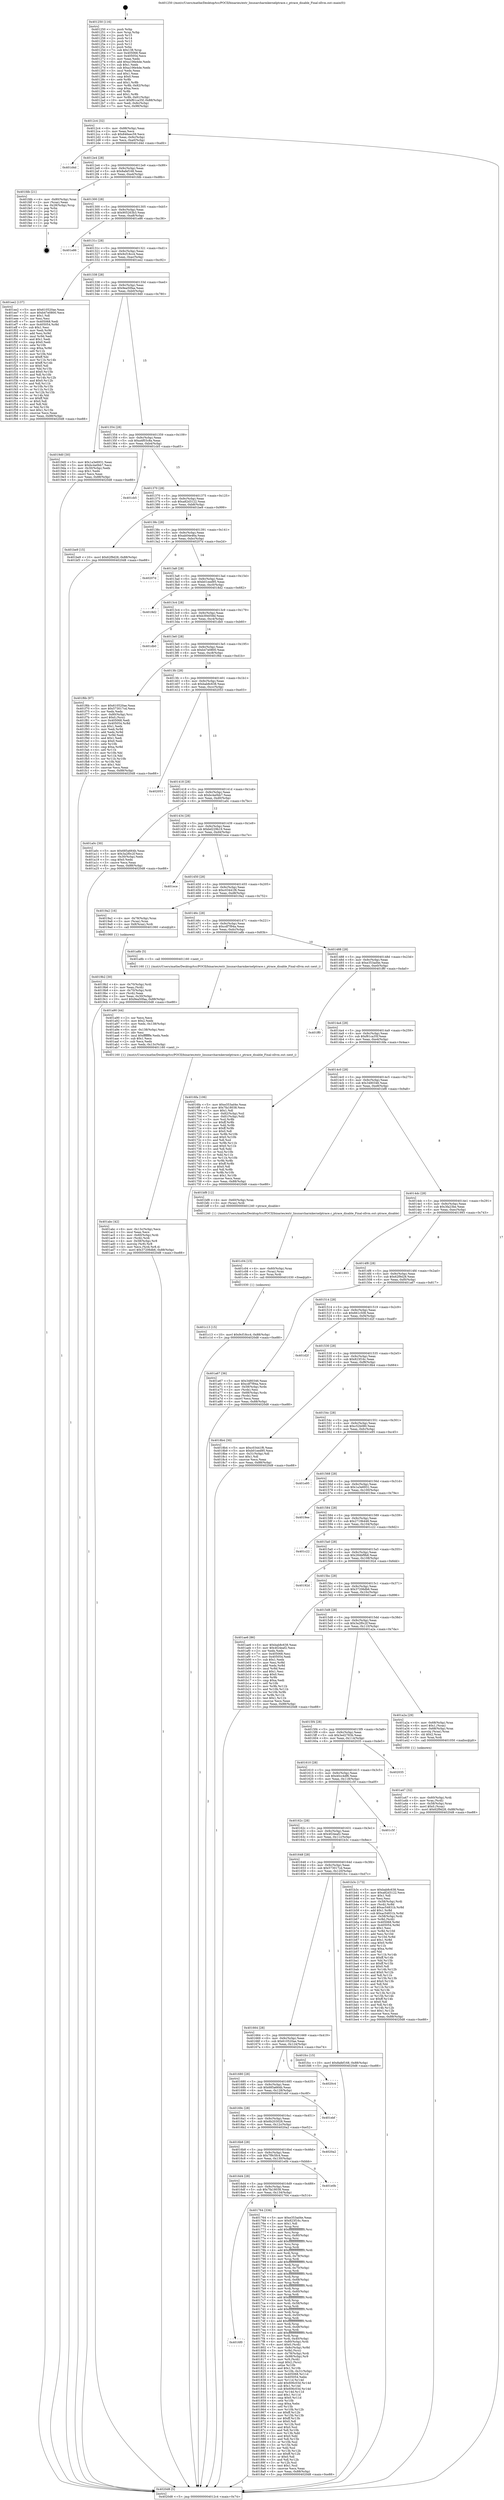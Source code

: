 digraph "0x401250" {
  label = "0x401250 (/mnt/c/Users/mathe/Desktop/tcc/POCII/binaries/extr_linuxarcharmkernelptrace.c_ptrace_disable_Final-ollvm.out::main(0))"
  labelloc = "t"
  node[shape=record]

  Entry [label="",width=0.3,height=0.3,shape=circle,fillcolor=black,style=filled]
  "0x4012c4" [label="{
     0x4012c4 [32]\l
     | [instrs]\l
     &nbsp;&nbsp;0x4012c4 \<+6\>: mov -0x88(%rbp),%eax\l
     &nbsp;&nbsp;0x4012ca \<+2\>: mov %eax,%ecx\l
     &nbsp;&nbsp;0x4012cc \<+6\>: sub $0x846eec59,%ecx\l
     &nbsp;&nbsp;0x4012d2 \<+6\>: mov %eax,-0x9c(%rbp)\l
     &nbsp;&nbsp;0x4012d8 \<+6\>: mov %ecx,-0xa0(%rbp)\l
     &nbsp;&nbsp;0x4012de \<+6\>: je 0000000000401d4d \<main+0xafd\>\l
  }"]
  "0x401d4d" [label="{
     0x401d4d\l
  }", style=dashed]
  "0x4012e4" [label="{
     0x4012e4 [28]\l
     | [instrs]\l
     &nbsp;&nbsp;0x4012e4 \<+5\>: jmp 00000000004012e9 \<main+0x99\>\l
     &nbsp;&nbsp;0x4012e9 \<+6\>: mov -0x9c(%rbp),%eax\l
     &nbsp;&nbsp;0x4012ef \<+5\>: sub $0x8afef168,%eax\l
     &nbsp;&nbsp;0x4012f4 \<+6\>: mov %eax,-0xa4(%rbp)\l
     &nbsp;&nbsp;0x4012fa \<+6\>: je 0000000000401fdb \<main+0xd8b\>\l
  }"]
  Exit [label="",width=0.3,height=0.3,shape=circle,fillcolor=black,style=filled,peripheries=2]
  "0x401fdb" [label="{
     0x401fdb [21]\l
     | [instrs]\l
     &nbsp;&nbsp;0x401fdb \<+4\>: mov -0x80(%rbp),%rax\l
     &nbsp;&nbsp;0x401fdf \<+2\>: mov (%rax),%eax\l
     &nbsp;&nbsp;0x401fe1 \<+4\>: lea -0x28(%rbp),%rsp\l
     &nbsp;&nbsp;0x401fe5 \<+1\>: pop %rbx\l
     &nbsp;&nbsp;0x401fe6 \<+2\>: pop %r12\l
     &nbsp;&nbsp;0x401fe8 \<+2\>: pop %r13\l
     &nbsp;&nbsp;0x401fea \<+2\>: pop %r14\l
     &nbsp;&nbsp;0x401fec \<+2\>: pop %r15\l
     &nbsp;&nbsp;0x401fee \<+1\>: pop %rbp\l
     &nbsp;&nbsp;0x401fef \<+1\>: ret\l
  }"]
  "0x401300" [label="{
     0x401300 [28]\l
     | [instrs]\l
     &nbsp;&nbsp;0x401300 \<+5\>: jmp 0000000000401305 \<main+0xb5\>\l
     &nbsp;&nbsp;0x401305 \<+6\>: mov -0x9c(%rbp),%eax\l
     &nbsp;&nbsp;0x40130b \<+5\>: sub $0x905263b3,%eax\l
     &nbsp;&nbsp;0x401310 \<+6\>: mov %eax,-0xa8(%rbp)\l
     &nbsp;&nbsp;0x401316 \<+6\>: je 0000000000401e86 \<main+0xc36\>\l
  }"]
  "0x401c13" [label="{
     0x401c13 [15]\l
     | [instrs]\l
     &nbsp;&nbsp;0x401c13 \<+10\>: movl $0x9cf18cc4,-0x88(%rbp)\l
     &nbsp;&nbsp;0x401c1d \<+5\>: jmp 00000000004020d8 \<main+0xe88\>\l
  }"]
  "0x401e86" [label="{
     0x401e86\l
  }", style=dashed]
  "0x40131c" [label="{
     0x40131c [28]\l
     | [instrs]\l
     &nbsp;&nbsp;0x40131c \<+5\>: jmp 0000000000401321 \<main+0xd1\>\l
     &nbsp;&nbsp;0x401321 \<+6\>: mov -0x9c(%rbp),%eax\l
     &nbsp;&nbsp;0x401327 \<+5\>: sub $0x9cf18cc4,%eax\l
     &nbsp;&nbsp;0x40132c \<+6\>: mov %eax,-0xac(%rbp)\l
     &nbsp;&nbsp;0x401332 \<+6\>: je 0000000000401ee2 \<main+0xc92\>\l
  }"]
  "0x401c04" [label="{
     0x401c04 [15]\l
     | [instrs]\l
     &nbsp;&nbsp;0x401c04 \<+4\>: mov -0x60(%rbp),%rax\l
     &nbsp;&nbsp;0x401c08 \<+3\>: mov (%rax),%rax\l
     &nbsp;&nbsp;0x401c0b \<+3\>: mov %rax,%rdi\l
     &nbsp;&nbsp;0x401c0e \<+5\>: call 0000000000401030 \<free@plt\>\l
     | [calls]\l
     &nbsp;&nbsp;0x401030 \{1\} (unknown)\l
  }"]
  "0x401ee2" [label="{
     0x401ee2 [137]\l
     | [instrs]\l
     &nbsp;&nbsp;0x401ee2 \<+5\>: mov $0x610520ae,%eax\l
     &nbsp;&nbsp;0x401ee7 \<+5\>: mov $0xb47e0800,%ecx\l
     &nbsp;&nbsp;0x401eec \<+2\>: mov $0x1,%dl\l
     &nbsp;&nbsp;0x401eee \<+2\>: xor %esi,%esi\l
     &nbsp;&nbsp;0x401ef0 \<+7\>: mov 0x405068,%edi\l
     &nbsp;&nbsp;0x401ef7 \<+8\>: mov 0x405054,%r8d\l
     &nbsp;&nbsp;0x401eff \<+3\>: sub $0x1,%esi\l
     &nbsp;&nbsp;0x401f02 \<+3\>: mov %edi,%r9d\l
     &nbsp;&nbsp;0x401f05 \<+3\>: add %esi,%r9d\l
     &nbsp;&nbsp;0x401f08 \<+4\>: imul %r9d,%edi\l
     &nbsp;&nbsp;0x401f0c \<+3\>: and $0x1,%edi\l
     &nbsp;&nbsp;0x401f0f \<+3\>: cmp $0x0,%edi\l
     &nbsp;&nbsp;0x401f12 \<+4\>: sete %r10b\l
     &nbsp;&nbsp;0x401f16 \<+4\>: cmp $0xa,%r8d\l
     &nbsp;&nbsp;0x401f1a \<+4\>: setl %r11b\l
     &nbsp;&nbsp;0x401f1e \<+3\>: mov %r10b,%bl\l
     &nbsp;&nbsp;0x401f21 \<+3\>: xor $0xff,%bl\l
     &nbsp;&nbsp;0x401f24 \<+3\>: mov %r11b,%r14b\l
     &nbsp;&nbsp;0x401f27 \<+4\>: xor $0xff,%r14b\l
     &nbsp;&nbsp;0x401f2b \<+3\>: xor $0x0,%dl\l
     &nbsp;&nbsp;0x401f2e \<+3\>: mov %bl,%r15b\l
     &nbsp;&nbsp;0x401f31 \<+4\>: and $0x0,%r15b\l
     &nbsp;&nbsp;0x401f35 \<+3\>: and %dl,%r10b\l
     &nbsp;&nbsp;0x401f38 \<+3\>: mov %r14b,%r12b\l
     &nbsp;&nbsp;0x401f3b \<+4\>: and $0x0,%r12b\l
     &nbsp;&nbsp;0x401f3f \<+3\>: and %dl,%r11b\l
     &nbsp;&nbsp;0x401f42 \<+3\>: or %r10b,%r15b\l
     &nbsp;&nbsp;0x401f45 \<+3\>: or %r11b,%r12b\l
     &nbsp;&nbsp;0x401f48 \<+3\>: xor %r12b,%r15b\l
     &nbsp;&nbsp;0x401f4b \<+3\>: or %r14b,%bl\l
     &nbsp;&nbsp;0x401f4e \<+3\>: xor $0xff,%bl\l
     &nbsp;&nbsp;0x401f51 \<+3\>: or $0x0,%dl\l
     &nbsp;&nbsp;0x401f54 \<+2\>: and %dl,%bl\l
     &nbsp;&nbsp;0x401f56 \<+3\>: or %bl,%r15b\l
     &nbsp;&nbsp;0x401f59 \<+4\>: test $0x1,%r15b\l
     &nbsp;&nbsp;0x401f5d \<+3\>: cmovne %ecx,%eax\l
     &nbsp;&nbsp;0x401f60 \<+6\>: mov %eax,-0x88(%rbp)\l
     &nbsp;&nbsp;0x401f66 \<+5\>: jmp 00000000004020d8 \<main+0xe88\>\l
  }"]
  "0x401338" [label="{
     0x401338 [28]\l
     | [instrs]\l
     &nbsp;&nbsp;0x401338 \<+5\>: jmp 000000000040133d \<main+0xed\>\l
     &nbsp;&nbsp;0x40133d \<+6\>: mov -0x9c(%rbp),%eax\l
     &nbsp;&nbsp;0x401343 \<+5\>: sub $0x9ea50faa,%eax\l
     &nbsp;&nbsp;0x401348 \<+6\>: mov %eax,-0xb0(%rbp)\l
     &nbsp;&nbsp;0x40134e \<+6\>: je 00000000004019d0 \<main+0x780\>\l
  }"]
  "0x401abc" [label="{
     0x401abc [42]\l
     | [instrs]\l
     &nbsp;&nbsp;0x401abc \<+6\>: mov -0x13c(%rbp),%ecx\l
     &nbsp;&nbsp;0x401ac2 \<+3\>: imul %eax,%ecx\l
     &nbsp;&nbsp;0x401ac5 \<+4\>: mov -0x60(%rbp),%rdi\l
     &nbsp;&nbsp;0x401ac9 \<+3\>: mov (%rdi),%rdi\l
     &nbsp;&nbsp;0x401acc \<+4\>: mov -0x58(%rbp),%r8\l
     &nbsp;&nbsp;0x401ad0 \<+3\>: movslq (%r8),%r8\l
     &nbsp;&nbsp;0x401ad3 \<+4\>: mov %ecx,(%rdi,%r8,4)\l
     &nbsp;&nbsp;0x401ad7 \<+10\>: movl $0x37206db6,-0x88(%rbp)\l
     &nbsp;&nbsp;0x401ae1 \<+5\>: jmp 00000000004020d8 \<main+0xe88\>\l
  }"]
  "0x4019d0" [label="{
     0x4019d0 [30]\l
     | [instrs]\l
     &nbsp;&nbsp;0x4019d0 \<+5\>: mov $0x1a3e6931,%eax\l
     &nbsp;&nbsp;0x4019d5 \<+5\>: mov $0xbc4a0bb7,%ecx\l
     &nbsp;&nbsp;0x4019da \<+3\>: mov -0x30(%rbp),%edx\l
     &nbsp;&nbsp;0x4019dd \<+3\>: cmp $0x1,%edx\l
     &nbsp;&nbsp;0x4019e0 \<+3\>: cmovl %ecx,%eax\l
     &nbsp;&nbsp;0x4019e3 \<+6\>: mov %eax,-0x88(%rbp)\l
     &nbsp;&nbsp;0x4019e9 \<+5\>: jmp 00000000004020d8 \<main+0xe88\>\l
  }"]
  "0x401354" [label="{
     0x401354 [28]\l
     | [instrs]\l
     &nbsp;&nbsp;0x401354 \<+5\>: jmp 0000000000401359 \<main+0x109\>\l
     &nbsp;&nbsp;0x401359 \<+6\>: mov -0x9c(%rbp),%eax\l
     &nbsp;&nbsp;0x40135f \<+5\>: sub $0xa4f03c8a,%eax\l
     &nbsp;&nbsp;0x401364 \<+6\>: mov %eax,-0xb4(%rbp)\l
     &nbsp;&nbsp;0x40136a \<+6\>: je 0000000000401cb5 \<main+0xa65\>\l
  }"]
  "0x401a90" [label="{
     0x401a90 [44]\l
     | [instrs]\l
     &nbsp;&nbsp;0x401a90 \<+2\>: xor %ecx,%ecx\l
     &nbsp;&nbsp;0x401a92 \<+5\>: mov $0x2,%edx\l
     &nbsp;&nbsp;0x401a97 \<+6\>: mov %edx,-0x138(%rbp)\l
     &nbsp;&nbsp;0x401a9d \<+1\>: cltd\l
     &nbsp;&nbsp;0x401a9e \<+6\>: mov -0x138(%rbp),%esi\l
     &nbsp;&nbsp;0x401aa4 \<+2\>: idiv %esi\l
     &nbsp;&nbsp;0x401aa6 \<+6\>: imul $0xfffffffe,%edx,%edx\l
     &nbsp;&nbsp;0x401aac \<+3\>: sub $0x1,%ecx\l
     &nbsp;&nbsp;0x401aaf \<+2\>: sub %ecx,%edx\l
     &nbsp;&nbsp;0x401ab1 \<+6\>: mov %edx,-0x13c(%rbp)\l
     &nbsp;&nbsp;0x401ab7 \<+5\>: call 0000000000401160 \<next_i\>\l
     | [calls]\l
     &nbsp;&nbsp;0x401160 \{1\} (/mnt/c/Users/mathe/Desktop/tcc/POCII/binaries/extr_linuxarcharmkernelptrace.c_ptrace_disable_Final-ollvm.out::next_i)\l
  }"]
  "0x401cb5" [label="{
     0x401cb5\l
  }", style=dashed]
  "0x401370" [label="{
     0x401370 [28]\l
     | [instrs]\l
     &nbsp;&nbsp;0x401370 \<+5\>: jmp 0000000000401375 \<main+0x125\>\l
     &nbsp;&nbsp;0x401375 \<+6\>: mov -0x9c(%rbp),%eax\l
     &nbsp;&nbsp;0x40137b \<+5\>: sub $0xa82d3122,%eax\l
     &nbsp;&nbsp;0x401380 \<+6\>: mov %eax,-0xb8(%rbp)\l
     &nbsp;&nbsp;0x401386 \<+6\>: je 0000000000401be9 \<main+0x999\>\l
  }"]
  "0x401a47" [label="{
     0x401a47 [32]\l
     | [instrs]\l
     &nbsp;&nbsp;0x401a47 \<+4\>: mov -0x60(%rbp),%rdi\l
     &nbsp;&nbsp;0x401a4b \<+3\>: mov %rax,(%rdi)\l
     &nbsp;&nbsp;0x401a4e \<+4\>: mov -0x58(%rbp),%rax\l
     &nbsp;&nbsp;0x401a52 \<+6\>: movl $0x0,(%rax)\l
     &nbsp;&nbsp;0x401a58 \<+10\>: movl $0x62f9d28,-0x88(%rbp)\l
     &nbsp;&nbsp;0x401a62 \<+5\>: jmp 00000000004020d8 \<main+0xe88\>\l
  }"]
  "0x401be9" [label="{
     0x401be9 [15]\l
     | [instrs]\l
     &nbsp;&nbsp;0x401be9 \<+10\>: movl $0x62f9d28,-0x88(%rbp)\l
     &nbsp;&nbsp;0x401bf3 \<+5\>: jmp 00000000004020d8 \<main+0xe88\>\l
  }"]
  "0x40138c" [label="{
     0x40138c [28]\l
     | [instrs]\l
     &nbsp;&nbsp;0x40138c \<+5\>: jmp 0000000000401391 \<main+0x141\>\l
     &nbsp;&nbsp;0x401391 \<+6\>: mov -0x9c(%rbp),%eax\l
     &nbsp;&nbsp;0x401397 \<+5\>: sub $0xab04e46a,%eax\l
     &nbsp;&nbsp;0x40139c \<+6\>: mov %eax,-0xbc(%rbp)\l
     &nbsp;&nbsp;0x4013a2 \<+6\>: je 000000000040207d \<main+0xe2d\>\l
  }"]
  "0x4019b2" [label="{
     0x4019b2 [30]\l
     | [instrs]\l
     &nbsp;&nbsp;0x4019b2 \<+4\>: mov -0x70(%rbp),%rdi\l
     &nbsp;&nbsp;0x4019b6 \<+2\>: mov %eax,(%rdi)\l
     &nbsp;&nbsp;0x4019b8 \<+4\>: mov -0x70(%rbp),%rdi\l
     &nbsp;&nbsp;0x4019bc \<+2\>: mov (%rdi),%eax\l
     &nbsp;&nbsp;0x4019be \<+3\>: mov %eax,-0x30(%rbp)\l
     &nbsp;&nbsp;0x4019c1 \<+10\>: movl $0x9ea50faa,-0x88(%rbp)\l
     &nbsp;&nbsp;0x4019cb \<+5\>: jmp 00000000004020d8 \<main+0xe88\>\l
  }"]
  "0x40207d" [label="{
     0x40207d\l
  }", style=dashed]
  "0x4013a8" [label="{
     0x4013a8 [28]\l
     | [instrs]\l
     &nbsp;&nbsp;0x4013a8 \<+5\>: jmp 00000000004013ad \<main+0x15d\>\l
     &nbsp;&nbsp;0x4013ad \<+6\>: mov -0x9c(%rbp),%eax\l
     &nbsp;&nbsp;0x4013b3 \<+5\>: sub $0xb01eed95,%eax\l
     &nbsp;&nbsp;0x4013b8 \<+6\>: mov %eax,-0xc0(%rbp)\l
     &nbsp;&nbsp;0x4013be \<+6\>: je 00000000004018d2 \<main+0x682\>\l
  }"]
  "0x4016f0" [label="{
     0x4016f0\l
  }", style=dashed]
  "0x4018d2" [label="{
     0x4018d2\l
  }", style=dashed]
  "0x4013c4" [label="{
     0x4013c4 [28]\l
     | [instrs]\l
     &nbsp;&nbsp;0x4013c4 \<+5\>: jmp 00000000004013c9 \<main+0x179\>\l
     &nbsp;&nbsp;0x4013c9 \<+6\>: mov -0x9c(%rbp),%eax\l
     &nbsp;&nbsp;0x4013cf \<+5\>: sub $0xb394058d,%eax\l
     &nbsp;&nbsp;0x4013d4 \<+6\>: mov %eax,-0xc4(%rbp)\l
     &nbsp;&nbsp;0x4013da \<+6\>: je 0000000000401db0 \<main+0xb60\>\l
  }"]
  "0x401764" [label="{
     0x401764 [336]\l
     | [instrs]\l
     &nbsp;&nbsp;0x401764 \<+5\>: mov $0xe353ad4e,%eax\l
     &nbsp;&nbsp;0x401769 \<+5\>: mov $0x823f16c,%ecx\l
     &nbsp;&nbsp;0x40176e \<+2\>: mov $0x1,%dl\l
     &nbsp;&nbsp;0x401770 \<+3\>: mov %rsp,%rsi\l
     &nbsp;&nbsp;0x401773 \<+4\>: add $0xfffffffffffffff0,%rsi\l
     &nbsp;&nbsp;0x401777 \<+3\>: mov %rsi,%rsp\l
     &nbsp;&nbsp;0x40177a \<+4\>: mov %rsi,-0x80(%rbp)\l
     &nbsp;&nbsp;0x40177e \<+3\>: mov %rsp,%rsi\l
     &nbsp;&nbsp;0x401781 \<+4\>: add $0xfffffffffffffff0,%rsi\l
     &nbsp;&nbsp;0x401785 \<+3\>: mov %rsi,%rsp\l
     &nbsp;&nbsp;0x401788 \<+3\>: mov %rsp,%rdi\l
     &nbsp;&nbsp;0x40178b \<+4\>: add $0xfffffffffffffff0,%rdi\l
     &nbsp;&nbsp;0x40178f \<+3\>: mov %rdi,%rsp\l
     &nbsp;&nbsp;0x401792 \<+4\>: mov %rdi,-0x78(%rbp)\l
     &nbsp;&nbsp;0x401796 \<+3\>: mov %rsp,%rdi\l
     &nbsp;&nbsp;0x401799 \<+4\>: add $0xfffffffffffffff0,%rdi\l
     &nbsp;&nbsp;0x40179d \<+3\>: mov %rdi,%rsp\l
     &nbsp;&nbsp;0x4017a0 \<+4\>: mov %rdi,-0x70(%rbp)\l
     &nbsp;&nbsp;0x4017a4 \<+3\>: mov %rsp,%rdi\l
     &nbsp;&nbsp;0x4017a7 \<+4\>: add $0xfffffffffffffff0,%rdi\l
     &nbsp;&nbsp;0x4017ab \<+3\>: mov %rdi,%rsp\l
     &nbsp;&nbsp;0x4017ae \<+4\>: mov %rdi,-0x68(%rbp)\l
     &nbsp;&nbsp;0x4017b2 \<+3\>: mov %rsp,%rdi\l
     &nbsp;&nbsp;0x4017b5 \<+4\>: add $0xfffffffffffffff0,%rdi\l
     &nbsp;&nbsp;0x4017b9 \<+3\>: mov %rdi,%rsp\l
     &nbsp;&nbsp;0x4017bc \<+4\>: mov %rdi,-0x60(%rbp)\l
     &nbsp;&nbsp;0x4017c0 \<+3\>: mov %rsp,%rdi\l
     &nbsp;&nbsp;0x4017c3 \<+4\>: add $0xfffffffffffffff0,%rdi\l
     &nbsp;&nbsp;0x4017c7 \<+3\>: mov %rdi,%rsp\l
     &nbsp;&nbsp;0x4017ca \<+4\>: mov %rdi,-0x58(%rbp)\l
     &nbsp;&nbsp;0x4017ce \<+3\>: mov %rsp,%rdi\l
     &nbsp;&nbsp;0x4017d1 \<+4\>: add $0xfffffffffffffff0,%rdi\l
     &nbsp;&nbsp;0x4017d5 \<+3\>: mov %rdi,%rsp\l
     &nbsp;&nbsp;0x4017d8 \<+4\>: mov %rdi,-0x50(%rbp)\l
     &nbsp;&nbsp;0x4017dc \<+3\>: mov %rsp,%rdi\l
     &nbsp;&nbsp;0x4017df \<+4\>: add $0xfffffffffffffff0,%rdi\l
     &nbsp;&nbsp;0x4017e3 \<+3\>: mov %rdi,%rsp\l
     &nbsp;&nbsp;0x4017e6 \<+4\>: mov %rdi,-0x48(%rbp)\l
     &nbsp;&nbsp;0x4017ea \<+3\>: mov %rsp,%rdi\l
     &nbsp;&nbsp;0x4017ed \<+4\>: add $0xfffffffffffffff0,%rdi\l
     &nbsp;&nbsp;0x4017f1 \<+3\>: mov %rdi,%rsp\l
     &nbsp;&nbsp;0x4017f4 \<+4\>: mov %rdi,-0x40(%rbp)\l
     &nbsp;&nbsp;0x4017f8 \<+4\>: mov -0x80(%rbp),%rdi\l
     &nbsp;&nbsp;0x4017fc \<+6\>: movl $0x0,(%rdi)\l
     &nbsp;&nbsp;0x401802 \<+7\>: mov -0x8c(%rbp),%r8d\l
     &nbsp;&nbsp;0x401809 \<+3\>: mov %r8d,(%rsi)\l
     &nbsp;&nbsp;0x40180c \<+4\>: mov -0x78(%rbp),%rdi\l
     &nbsp;&nbsp;0x401810 \<+7\>: mov -0x98(%rbp),%r9\l
     &nbsp;&nbsp;0x401817 \<+3\>: mov %r9,(%rdi)\l
     &nbsp;&nbsp;0x40181a \<+3\>: cmpl $0x2,(%rsi)\l
     &nbsp;&nbsp;0x40181d \<+4\>: setne %r10b\l
     &nbsp;&nbsp;0x401821 \<+4\>: and $0x1,%r10b\l
     &nbsp;&nbsp;0x401825 \<+4\>: mov %r10b,-0x31(%rbp)\l
     &nbsp;&nbsp;0x401829 \<+8\>: mov 0x405068,%r11d\l
     &nbsp;&nbsp;0x401831 \<+7\>: mov 0x405054,%ebx\l
     &nbsp;&nbsp;0x401838 \<+3\>: mov %r11d,%r14d\l
     &nbsp;&nbsp;0x40183b \<+7\>: add $0x606c03d,%r14d\l
     &nbsp;&nbsp;0x401842 \<+4\>: sub $0x1,%r14d\l
     &nbsp;&nbsp;0x401846 \<+7\>: sub $0x606c03d,%r14d\l
     &nbsp;&nbsp;0x40184d \<+4\>: imul %r14d,%r11d\l
     &nbsp;&nbsp;0x401851 \<+4\>: and $0x1,%r11d\l
     &nbsp;&nbsp;0x401855 \<+4\>: cmp $0x0,%r11d\l
     &nbsp;&nbsp;0x401859 \<+4\>: sete %r10b\l
     &nbsp;&nbsp;0x40185d \<+3\>: cmp $0xa,%ebx\l
     &nbsp;&nbsp;0x401860 \<+4\>: setl %r15b\l
     &nbsp;&nbsp;0x401864 \<+3\>: mov %r10b,%r12b\l
     &nbsp;&nbsp;0x401867 \<+4\>: xor $0xff,%r12b\l
     &nbsp;&nbsp;0x40186b \<+3\>: mov %r15b,%r13b\l
     &nbsp;&nbsp;0x40186e \<+4\>: xor $0xff,%r13b\l
     &nbsp;&nbsp;0x401872 \<+3\>: xor $0x0,%dl\l
     &nbsp;&nbsp;0x401875 \<+3\>: mov %r12b,%sil\l
     &nbsp;&nbsp;0x401878 \<+4\>: and $0x0,%sil\l
     &nbsp;&nbsp;0x40187c \<+3\>: and %dl,%r10b\l
     &nbsp;&nbsp;0x40187f \<+3\>: mov %r13b,%dil\l
     &nbsp;&nbsp;0x401882 \<+4\>: and $0x0,%dil\l
     &nbsp;&nbsp;0x401886 \<+3\>: and %dl,%r15b\l
     &nbsp;&nbsp;0x401889 \<+3\>: or %r10b,%sil\l
     &nbsp;&nbsp;0x40188c \<+3\>: or %r15b,%dil\l
     &nbsp;&nbsp;0x40188f \<+3\>: xor %dil,%sil\l
     &nbsp;&nbsp;0x401892 \<+3\>: or %r13b,%r12b\l
     &nbsp;&nbsp;0x401895 \<+4\>: xor $0xff,%r12b\l
     &nbsp;&nbsp;0x401899 \<+3\>: or $0x0,%dl\l
     &nbsp;&nbsp;0x40189c \<+3\>: and %dl,%r12b\l
     &nbsp;&nbsp;0x40189f \<+3\>: or %r12b,%sil\l
     &nbsp;&nbsp;0x4018a2 \<+4\>: test $0x1,%sil\l
     &nbsp;&nbsp;0x4018a6 \<+3\>: cmovne %ecx,%eax\l
     &nbsp;&nbsp;0x4018a9 \<+6\>: mov %eax,-0x88(%rbp)\l
     &nbsp;&nbsp;0x4018af \<+5\>: jmp 00000000004020d8 \<main+0xe88\>\l
  }"]
  "0x401db0" [label="{
     0x401db0\l
  }", style=dashed]
  "0x4013e0" [label="{
     0x4013e0 [28]\l
     | [instrs]\l
     &nbsp;&nbsp;0x4013e0 \<+5\>: jmp 00000000004013e5 \<main+0x195\>\l
     &nbsp;&nbsp;0x4013e5 \<+6\>: mov -0x9c(%rbp),%eax\l
     &nbsp;&nbsp;0x4013eb \<+5\>: sub $0xb47e0800,%eax\l
     &nbsp;&nbsp;0x4013f0 \<+6\>: mov %eax,-0xc8(%rbp)\l
     &nbsp;&nbsp;0x4013f6 \<+6\>: je 0000000000401f6b \<main+0xd1b\>\l
  }"]
  "0x4016d4" [label="{
     0x4016d4 [28]\l
     | [instrs]\l
     &nbsp;&nbsp;0x4016d4 \<+5\>: jmp 00000000004016d9 \<main+0x489\>\l
     &nbsp;&nbsp;0x4016d9 \<+6\>: mov -0x9c(%rbp),%eax\l
     &nbsp;&nbsp;0x4016df \<+5\>: sub $0x7fa18038,%eax\l
     &nbsp;&nbsp;0x4016e4 \<+6\>: mov %eax,-0x134(%rbp)\l
     &nbsp;&nbsp;0x4016ea \<+6\>: je 0000000000401764 \<main+0x514\>\l
  }"]
  "0x401f6b" [label="{
     0x401f6b [97]\l
     | [instrs]\l
     &nbsp;&nbsp;0x401f6b \<+5\>: mov $0x610520ae,%eax\l
     &nbsp;&nbsp;0x401f70 \<+5\>: mov $0x573017cd,%ecx\l
     &nbsp;&nbsp;0x401f75 \<+2\>: xor %edx,%edx\l
     &nbsp;&nbsp;0x401f77 \<+4\>: mov -0x80(%rbp),%rsi\l
     &nbsp;&nbsp;0x401f7b \<+6\>: movl $0x0,(%rsi)\l
     &nbsp;&nbsp;0x401f81 \<+7\>: mov 0x405068,%edi\l
     &nbsp;&nbsp;0x401f88 \<+8\>: mov 0x405054,%r8d\l
     &nbsp;&nbsp;0x401f90 \<+3\>: sub $0x1,%edx\l
     &nbsp;&nbsp;0x401f93 \<+3\>: mov %edi,%r9d\l
     &nbsp;&nbsp;0x401f96 \<+3\>: add %edx,%r9d\l
     &nbsp;&nbsp;0x401f99 \<+4\>: imul %r9d,%edi\l
     &nbsp;&nbsp;0x401f9d \<+3\>: and $0x1,%edi\l
     &nbsp;&nbsp;0x401fa0 \<+3\>: cmp $0x0,%edi\l
     &nbsp;&nbsp;0x401fa3 \<+4\>: sete %r10b\l
     &nbsp;&nbsp;0x401fa7 \<+4\>: cmp $0xa,%r8d\l
     &nbsp;&nbsp;0x401fab \<+4\>: setl %r11b\l
     &nbsp;&nbsp;0x401faf \<+3\>: mov %r10b,%bl\l
     &nbsp;&nbsp;0x401fb2 \<+3\>: and %r11b,%bl\l
     &nbsp;&nbsp;0x401fb5 \<+3\>: xor %r11b,%r10b\l
     &nbsp;&nbsp;0x401fb8 \<+3\>: or %r10b,%bl\l
     &nbsp;&nbsp;0x401fbb \<+3\>: test $0x1,%bl\l
     &nbsp;&nbsp;0x401fbe \<+3\>: cmovne %ecx,%eax\l
     &nbsp;&nbsp;0x401fc1 \<+6\>: mov %eax,-0x88(%rbp)\l
     &nbsp;&nbsp;0x401fc7 \<+5\>: jmp 00000000004020d8 \<main+0xe88\>\l
  }"]
  "0x4013fc" [label="{
     0x4013fc [28]\l
     | [instrs]\l
     &nbsp;&nbsp;0x4013fc \<+5\>: jmp 0000000000401401 \<main+0x1b1\>\l
     &nbsp;&nbsp;0x401401 \<+6\>: mov -0x9c(%rbp),%eax\l
     &nbsp;&nbsp;0x401407 \<+5\>: sub $0xbab8c638,%eax\l
     &nbsp;&nbsp;0x40140c \<+6\>: mov %eax,-0xcc(%rbp)\l
     &nbsp;&nbsp;0x401412 \<+6\>: je 0000000000402053 \<main+0xe03\>\l
  }"]
  "0x401e0b" [label="{
     0x401e0b\l
  }", style=dashed]
  "0x402053" [label="{
     0x402053\l
  }", style=dashed]
  "0x401418" [label="{
     0x401418 [28]\l
     | [instrs]\l
     &nbsp;&nbsp;0x401418 \<+5\>: jmp 000000000040141d \<main+0x1cd\>\l
     &nbsp;&nbsp;0x40141d \<+6\>: mov -0x9c(%rbp),%eax\l
     &nbsp;&nbsp;0x401423 \<+5\>: sub $0xbc4a0bb7,%eax\l
     &nbsp;&nbsp;0x401428 \<+6\>: mov %eax,-0xd0(%rbp)\l
     &nbsp;&nbsp;0x40142e \<+6\>: je 0000000000401a0c \<main+0x7bc\>\l
  }"]
  "0x4016b8" [label="{
     0x4016b8 [28]\l
     | [instrs]\l
     &nbsp;&nbsp;0x4016b8 \<+5\>: jmp 00000000004016bd \<main+0x46d\>\l
     &nbsp;&nbsp;0x4016bd \<+6\>: mov -0x9c(%rbp),%eax\l
     &nbsp;&nbsp;0x4016c3 \<+5\>: sub $0x7f9c5fc4,%eax\l
     &nbsp;&nbsp;0x4016c8 \<+6\>: mov %eax,-0x130(%rbp)\l
     &nbsp;&nbsp;0x4016ce \<+6\>: je 0000000000401e0b \<main+0xbbb\>\l
  }"]
  "0x401a0c" [label="{
     0x401a0c [30]\l
     | [instrs]\l
     &nbsp;&nbsp;0x401a0c \<+5\>: mov $0x685a664b,%eax\l
     &nbsp;&nbsp;0x401a11 \<+5\>: mov $0x3a2f0c2f,%ecx\l
     &nbsp;&nbsp;0x401a16 \<+3\>: mov -0x30(%rbp),%edx\l
     &nbsp;&nbsp;0x401a19 \<+3\>: cmp $0x0,%edx\l
     &nbsp;&nbsp;0x401a1c \<+3\>: cmove %ecx,%eax\l
     &nbsp;&nbsp;0x401a1f \<+6\>: mov %eax,-0x88(%rbp)\l
     &nbsp;&nbsp;0x401a25 \<+5\>: jmp 00000000004020d8 \<main+0xe88\>\l
  }"]
  "0x401434" [label="{
     0x401434 [28]\l
     | [instrs]\l
     &nbsp;&nbsp;0x401434 \<+5\>: jmp 0000000000401439 \<main+0x1e9\>\l
     &nbsp;&nbsp;0x401439 \<+6\>: mov -0x9c(%rbp),%eax\l
     &nbsp;&nbsp;0x40143f \<+5\>: sub $0xbd229b19,%eax\l
     &nbsp;&nbsp;0x401444 \<+6\>: mov %eax,-0xd4(%rbp)\l
     &nbsp;&nbsp;0x40144a \<+6\>: je 0000000000401ece \<main+0xc7e\>\l
  }"]
  "0x4020a2" [label="{
     0x4020a2\l
  }", style=dashed]
  "0x401ece" [label="{
     0x401ece\l
  }", style=dashed]
  "0x401450" [label="{
     0x401450 [28]\l
     | [instrs]\l
     &nbsp;&nbsp;0x401450 \<+5\>: jmp 0000000000401455 \<main+0x205\>\l
     &nbsp;&nbsp;0x401455 \<+6\>: mov -0x9c(%rbp),%eax\l
     &nbsp;&nbsp;0x40145b \<+5\>: sub $0xc03441f6,%eax\l
     &nbsp;&nbsp;0x401460 \<+6\>: mov %eax,-0xd8(%rbp)\l
     &nbsp;&nbsp;0x401466 \<+6\>: je 00000000004019a2 \<main+0x752\>\l
  }"]
  "0x40169c" [label="{
     0x40169c [28]\l
     | [instrs]\l
     &nbsp;&nbsp;0x40169c \<+5\>: jmp 00000000004016a1 \<main+0x451\>\l
     &nbsp;&nbsp;0x4016a1 \<+6\>: mov -0x9c(%rbp),%eax\l
     &nbsp;&nbsp;0x4016a7 \<+5\>: sub $0x6b203028,%eax\l
     &nbsp;&nbsp;0x4016ac \<+6\>: mov %eax,-0x12c(%rbp)\l
     &nbsp;&nbsp;0x4016b2 \<+6\>: je 00000000004020a2 \<main+0xe52\>\l
  }"]
  "0x4019a2" [label="{
     0x4019a2 [16]\l
     | [instrs]\l
     &nbsp;&nbsp;0x4019a2 \<+4\>: mov -0x78(%rbp),%rax\l
     &nbsp;&nbsp;0x4019a6 \<+3\>: mov (%rax),%rax\l
     &nbsp;&nbsp;0x4019a9 \<+4\>: mov 0x8(%rax),%rdi\l
     &nbsp;&nbsp;0x4019ad \<+5\>: call 0000000000401060 \<atoi@plt\>\l
     | [calls]\l
     &nbsp;&nbsp;0x401060 \{1\} (unknown)\l
  }"]
  "0x40146c" [label="{
     0x40146c [28]\l
     | [instrs]\l
     &nbsp;&nbsp;0x40146c \<+5\>: jmp 0000000000401471 \<main+0x221\>\l
     &nbsp;&nbsp;0x401471 \<+6\>: mov -0x9c(%rbp),%eax\l
     &nbsp;&nbsp;0x401477 \<+5\>: sub $0xcdf7f94a,%eax\l
     &nbsp;&nbsp;0x40147c \<+6\>: mov %eax,-0xdc(%rbp)\l
     &nbsp;&nbsp;0x401482 \<+6\>: je 0000000000401a8b \<main+0x83b\>\l
  }"]
  "0x401ebf" [label="{
     0x401ebf\l
  }", style=dashed]
  "0x401a8b" [label="{
     0x401a8b [5]\l
     | [instrs]\l
     &nbsp;&nbsp;0x401a8b \<+5\>: call 0000000000401160 \<next_i\>\l
     | [calls]\l
     &nbsp;&nbsp;0x401160 \{1\} (/mnt/c/Users/mathe/Desktop/tcc/POCII/binaries/extr_linuxarcharmkernelptrace.c_ptrace_disable_Final-ollvm.out::next_i)\l
  }"]
  "0x401488" [label="{
     0x401488 [28]\l
     | [instrs]\l
     &nbsp;&nbsp;0x401488 \<+5\>: jmp 000000000040148d \<main+0x23d\>\l
     &nbsp;&nbsp;0x40148d \<+6\>: mov -0x9c(%rbp),%eax\l
     &nbsp;&nbsp;0x401493 \<+5\>: sub $0xe353ad4e,%eax\l
     &nbsp;&nbsp;0x401498 \<+6\>: mov %eax,-0xe0(%rbp)\l
     &nbsp;&nbsp;0x40149e \<+6\>: je 0000000000401ff0 \<main+0xda0\>\l
  }"]
  "0x401680" [label="{
     0x401680 [28]\l
     | [instrs]\l
     &nbsp;&nbsp;0x401680 \<+5\>: jmp 0000000000401685 \<main+0x435\>\l
     &nbsp;&nbsp;0x401685 \<+6\>: mov -0x9c(%rbp),%eax\l
     &nbsp;&nbsp;0x40168b \<+5\>: sub $0x685a664b,%eax\l
     &nbsp;&nbsp;0x401690 \<+6\>: mov %eax,-0x128(%rbp)\l
     &nbsp;&nbsp;0x401696 \<+6\>: je 0000000000401ebf \<main+0xc6f\>\l
  }"]
  "0x401ff0" [label="{
     0x401ff0\l
  }", style=dashed]
  "0x4014a4" [label="{
     0x4014a4 [28]\l
     | [instrs]\l
     &nbsp;&nbsp;0x4014a4 \<+5\>: jmp 00000000004014a9 \<main+0x259\>\l
     &nbsp;&nbsp;0x4014a9 \<+6\>: mov -0x9c(%rbp),%eax\l
     &nbsp;&nbsp;0x4014af \<+5\>: sub $0xf61ca35f,%eax\l
     &nbsp;&nbsp;0x4014b4 \<+6\>: mov %eax,-0xe4(%rbp)\l
     &nbsp;&nbsp;0x4014ba \<+6\>: je 00000000004016fa \<main+0x4aa\>\l
  }"]
  "0x4020c4" [label="{
     0x4020c4\l
  }", style=dashed]
  "0x4016fa" [label="{
     0x4016fa [106]\l
     | [instrs]\l
     &nbsp;&nbsp;0x4016fa \<+5\>: mov $0xe353ad4e,%eax\l
     &nbsp;&nbsp;0x4016ff \<+5\>: mov $0x7fa18038,%ecx\l
     &nbsp;&nbsp;0x401704 \<+2\>: mov $0x1,%dl\l
     &nbsp;&nbsp;0x401706 \<+7\>: mov -0x82(%rbp),%sil\l
     &nbsp;&nbsp;0x40170d \<+7\>: mov -0x81(%rbp),%dil\l
     &nbsp;&nbsp;0x401714 \<+3\>: mov %sil,%r8b\l
     &nbsp;&nbsp;0x401717 \<+4\>: xor $0xff,%r8b\l
     &nbsp;&nbsp;0x40171b \<+3\>: mov %dil,%r9b\l
     &nbsp;&nbsp;0x40171e \<+4\>: xor $0xff,%r9b\l
     &nbsp;&nbsp;0x401722 \<+3\>: xor $0x0,%dl\l
     &nbsp;&nbsp;0x401725 \<+3\>: mov %r8b,%r10b\l
     &nbsp;&nbsp;0x401728 \<+4\>: and $0x0,%r10b\l
     &nbsp;&nbsp;0x40172c \<+3\>: and %dl,%sil\l
     &nbsp;&nbsp;0x40172f \<+3\>: mov %r9b,%r11b\l
     &nbsp;&nbsp;0x401732 \<+4\>: and $0x0,%r11b\l
     &nbsp;&nbsp;0x401736 \<+3\>: and %dl,%dil\l
     &nbsp;&nbsp;0x401739 \<+3\>: or %sil,%r10b\l
     &nbsp;&nbsp;0x40173c \<+3\>: or %dil,%r11b\l
     &nbsp;&nbsp;0x40173f \<+3\>: xor %r11b,%r10b\l
     &nbsp;&nbsp;0x401742 \<+3\>: or %r9b,%r8b\l
     &nbsp;&nbsp;0x401745 \<+4\>: xor $0xff,%r8b\l
     &nbsp;&nbsp;0x401749 \<+3\>: or $0x0,%dl\l
     &nbsp;&nbsp;0x40174c \<+3\>: and %dl,%r8b\l
     &nbsp;&nbsp;0x40174f \<+3\>: or %r8b,%r10b\l
     &nbsp;&nbsp;0x401752 \<+4\>: test $0x1,%r10b\l
     &nbsp;&nbsp;0x401756 \<+3\>: cmovne %ecx,%eax\l
     &nbsp;&nbsp;0x401759 \<+6\>: mov %eax,-0x88(%rbp)\l
     &nbsp;&nbsp;0x40175f \<+5\>: jmp 00000000004020d8 \<main+0xe88\>\l
  }"]
  "0x4014c0" [label="{
     0x4014c0 [28]\l
     | [instrs]\l
     &nbsp;&nbsp;0x4014c0 \<+5\>: jmp 00000000004014c5 \<main+0x275\>\l
     &nbsp;&nbsp;0x4014c5 \<+6\>: mov -0x9c(%rbp),%eax\l
     &nbsp;&nbsp;0x4014cb \<+5\>: sub $0x3480346,%eax\l
     &nbsp;&nbsp;0x4014d0 \<+6\>: mov %eax,-0xe8(%rbp)\l
     &nbsp;&nbsp;0x4014d6 \<+6\>: je 0000000000401bf8 \<main+0x9a8\>\l
  }"]
  "0x4020d8" [label="{
     0x4020d8 [5]\l
     | [instrs]\l
     &nbsp;&nbsp;0x4020d8 \<+5\>: jmp 00000000004012c4 \<main+0x74\>\l
  }"]
  "0x401250" [label="{
     0x401250 [116]\l
     | [instrs]\l
     &nbsp;&nbsp;0x401250 \<+1\>: push %rbp\l
     &nbsp;&nbsp;0x401251 \<+3\>: mov %rsp,%rbp\l
     &nbsp;&nbsp;0x401254 \<+2\>: push %r15\l
     &nbsp;&nbsp;0x401256 \<+2\>: push %r14\l
     &nbsp;&nbsp;0x401258 \<+2\>: push %r13\l
     &nbsp;&nbsp;0x40125a \<+2\>: push %r12\l
     &nbsp;&nbsp;0x40125c \<+1\>: push %rbx\l
     &nbsp;&nbsp;0x40125d \<+7\>: sub $0x138,%rsp\l
     &nbsp;&nbsp;0x401264 \<+7\>: mov 0x405068,%eax\l
     &nbsp;&nbsp;0x40126b \<+7\>: mov 0x405054,%ecx\l
     &nbsp;&nbsp;0x401272 \<+2\>: mov %eax,%edx\l
     &nbsp;&nbsp;0x401274 \<+6\>: add $0xa106e4de,%edx\l
     &nbsp;&nbsp;0x40127a \<+3\>: sub $0x1,%edx\l
     &nbsp;&nbsp;0x40127d \<+6\>: sub $0xa106e4de,%edx\l
     &nbsp;&nbsp;0x401283 \<+3\>: imul %edx,%eax\l
     &nbsp;&nbsp;0x401286 \<+3\>: and $0x1,%eax\l
     &nbsp;&nbsp;0x401289 \<+3\>: cmp $0x0,%eax\l
     &nbsp;&nbsp;0x40128c \<+4\>: sete %r8b\l
     &nbsp;&nbsp;0x401290 \<+4\>: and $0x1,%r8b\l
     &nbsp;&nbsp;0x401294 \<+7\>: mov %r8b,-0x82(%rbp)\l
     &nbsp;&nbsp;0x40129b \<+3\>: cmp $0xa,%ecx\l
     &nbsp;&nbsp;0x40129e \<+4\>: setl %r8b\l
     &nbsp;&nbsp;0x4012a2 \<+4\>: and $0x1,%r8b\l
     &nbsp;&nbsp;0x4012a6 \<+7\>: mov %r8b,-0x81(%rbp)\l
     &nbsp;&nbsp;0x4012ad \<+10\>: movl $0xf61ca35f,-0x88(%rbp)\l
     &nbsp;&nbsp;0x4012b7 \<+6\>: mov %edi,-0x8c(%rbp)\l
     &nbsp;&nbsp;0x4012bd \<+7\>: mov %rsi,-0x98(%rbp)\l
  }"]
  "0x401664" [label="{
     0x401664 [28]\l
     | [instrs]\l
     &nbsp;&nbsp;0x401664 \<+5\>: jmp 0000000000401669 \<main+0x419\>\l
     &nbsp;&nbsp;0x401669 \<+6\>: mov -0x9c(%rbp),%eax\l
     &nbsp;&nbsp;0x40166f \<+5\>: sub $0x610520ae,%eax\l
     &nbsp;&nbsp;0x401674 \<+6\>: mov %eax,-0x124(%rbp)\l
     &nbsp;&nbsp;0x40167a \<+6\>: je 00000000004020c4 \<main+0xe74\>\l
  }"]
  "0x401bf8" [label="{
     0x401bf8 [12]\l
     | [instrs]\l
     &nbsp;&nbsp;0x401bf8 \<+4\>: mov -0x60(%rbp),%rax\l
     &nbsp;&nbsp;0x401bfc \<+3\>: mov (%rax),%rdi\l
     &nbsp;&nbsp;0x401bff \<+5\>: call 0000000000401240 \<ptrace_disable\>\l
     | [calls]\l
     &nbsp;&nbsp;0x401240 \{1\} (/mnt/c/Users/mathe/Desktop/tcc/POCII/binaries/extr_linuxarcharmkernelptrace.c_ptrace_disable_Final-ollvm.out::ptrace_disable)\l
  }"]
  "0x4014dc" [label="{
     0x4014dc [28]\l
     | [instrs]\l
     &nbsp;&nbsp;0x4014dc \<+5\>: jmp 00000000004014e1 \<main+0x291\>\l
     &nbsp;&nbsp;0x4014e1 \<+6\>: mov -0x9c(%rbp),%eax\l
     &nbsp;&nbsp;0x4014e7 \<+5\>: sub $0x3fa23be,%eax\l
     &nbsp;&nbsp;0x4014ec \<+6\>: mov %eax,-0xec(%rbp)\l
     &nbsp;&nbsp;0x4014f2 \<+6\>: je 0000000000401993 \<main+0x743\>\l
  }"]
  "0x401fcc" [label="{
     0x401fcc [15]\l
     | [instrs]\l
     &nbsp;&nbsp;0x401fcc \<+10\>: movl $0x8afef168,-0x88(%rbp)\l
     &nbsp;&nbsp;0x401fd6 \<+5\>: jmp 00000000004020d8 \<main+0xe88\>\l
  }"]
  "0x401993" [label="{
     0x401993\l
  }", style=dashed]
  "0x4014f8" [label="{
     0x4014f8 [28]\l
     | [instrs]\l
     &nbsp;&nbsp;0x4014f8 \<+5\>: jmp 00000000004014fd \<main+0x2ad\>\l
     &nbsp;&nbsp;0x4014fd \<+6\>: mov -0x9c(%rbp),%eax\l
     &nbsp;&nbsp;0x401503 \<+5\>: sub $0x62f9d28,%eax\l
     &nbsp;&nbsp;0x401508 \<+6\>: mov %eax,-0xf0(%rbp)\l
     &nbsp;&nbsp;0x40150e \<+6\>: je 0000000000401a67 \<main+0x817\>\l
  }"]
  "0x401648" [label="{
     0x401648 [28]\l
     | [instrs]\l
     &nbsp;&nbsp;0x401648 \<+5\>: jmp 000000000040164d \<main+0x3fd\>\l
     &nbsp;&nbsp;0x40164d \<+6\>: mov -0x9c(%rbp),%eax\l
     &nbsp;&nbsp;0x401653 \<+5\>: sub $0x573017cd,%eax\l
     &nbsp;&nbsp;0x401658 \<+6\>: mov %eax,-0x120(%rbp)\l
     &nbsp;&nbsp;0x40165e \<+6\>: je 0000000000401fcc \<main+0xd7c\>\l
  }"]
  "0x401a67" [label="{
     0x401a67 [36]\l
     | [instrs]\l
     &nbsp;&nbsp;0x401a67 \<+5\>: mov $0x3480346,%eax\l
     &nbsp;&nbsp;0x401a6c \<+5\>: mov $0xcdf7f94a,%ecx\l
     &nbsp;&nbsp;0x401a71 \<+4\>: mov -0x58(%rbp),%rdx\l
     &nbsp;&nbsp;0x401a75 \<+2\>: mov (%rdx),%esi\l
     &nbsp;&nbsp;0x401a77 \<+4\>: mov -0x68(%rbp),%rdx\l
     &nbsp;&nbsp;0x401a7b \<+2\>: cmp (%rdx),%esi\l
     &nbsp;&nbsp;0x401a7d \<+3\>: cmovl %ecx,%eax\l
     &nbsp;&nbsp;0x401a80 \<+6\>: mov %eax,-0x88(%rbp)\l
     &nbsp;&nbsp;0x401a86 \<+5\>: jmp 00000000004020d8 \<main+0xe88\>\l
  }"]
  "0x401514" [label="{
     0x401514 [28]\l
     | [instrs]\l
     &nbsp;&nbsp;0x401514 \<+5\>: jmp 0000000000401519 \<main+0x2c9\>\l
     &nbsp;&nbsp;0x401519 \<+6\>: mov -0x9c(%rbp),%eax\l
     &nbsp;&nbsp;0x40151f \<+5\>: sub $0x661c508,%eax\l
     &nbsp;&nbsp;0x401524 \<+6\>: mov %eax,-0xf4(%rbp)\l
     &nbsp;&nbsp;0x40152a \<+6\>: je 0000000000401d2f \<main+0xadf\>\l
  }"]
  "0x401b3c" [label="{
     0x401b3c [173]\l
     | [instrs]\l
     &nbsp;&nbsp;0x401b3c \<+5\>: mov $0xbab8c638,%eax\l
     &nbsp;&nbsp;0x401b41 \<+5\>: mov $0xa82d3122,%ecx\l
     &nbsp;&nbsp;0x401b46 \<+2\>: mov $0x1,%dl\l
     &nbsp;&nbsp;0x401b48 \<+2\>: xor %esi,%esi\l
     &nbsp;&nbsp;0x401b4a \<+4\>: mov -0x58(%rbp),%rdi\l
     &nbsp;&nbsp;0x401b4e \<+3\>: mov (%rdi),%r8d\l
     &nbsp;&nbsp;0x401b51 \<+7\>: add $0xac54831b,%r8d\l
     &nbsp;&nbsp;0x401b58 \<+4\>: add $0x1,%r8d\l
     &nbsp;&nbsp;0x401b5c \<+7\>: sub $0xac54831b,%r8d\l
     &nbsp;&nbsp;0x401b63 \<+4\>: mov -0x58(%rbp),%rdi\l
     &nbsp;&nbsp;0x401b67 \<+3\>: mov %r8d,(%rdi)\l
     &nbsp;&nbsp;0x401b6a \<+8\>: mov 0x405068,%r8d\l
     &nbsp;&nbsp;0x401b72 \<+8\>: mov 0x405054,%r9d\l
     &nbsp;&nbsp;0x401b7a \<+3\>: sub $0x1,%esi\l
     &nbsp;&nbsp;0x401b7d \<+3\>: mov %r8d,%r10d\l
     &nbsp;&nbsp;0x401b80 \<+3\>: add %esi,%r10d\l
     &nbsp;&nbsp;0x401b83 \<+4\>: imul %r10d,%r8d\l
     &nbsp;&nbsp;0x401b87 \<+4\>: and $0x1,%r8d\l
     &nbsp;&nbsp;0x401b8b \<+4\>: cmp $0x0,%r8d\l
     &nbsp;&nbsp;0x401b8f \<+4\>: sete %r11b\l
     &nbsp;&nbsp;0x401b93 \<+4\>: cmp $0xa,%r9d\l
     &nbsp;&nbsp;0x401b97 \<+3\>: setl %bl\l
     &nbsp;&nbsp;0x401b9a \<+3\>: mov %r11b,%r14b\l
     &nbsp;&nbsp;0x401b9d \<+4\>: xor $0xff,%r14b\l
     &nbsp;&nbsp;0x401ba1 \<+3\>: mov %bl,%r15b\l
     &nbsp;&nbsp;0x401ba4 \<+4\>: xor $0xff,%r15b\l
     &nbsp;&nbsp;0x401ba8 \<+3\>: xor $0x0,%dl\l
     &nbsp;&nbsp;0x401bab \<+3\>: mov %r14b,%r12b\l
     &nbsp;&nbsp;0x401bae \<+4\>: and $0x0,%r12b\l
     &nbsp;&nbsp;0x401bb2 \<+3\>: and %dl,%r11b\l
     &nbsp;&nbsp;0x401bb5 \<+3\>: mov %r15b,%r13b\l
     &nbsp;&nbsp;0x401bb8 \<+4\>: and $0x0,%r13b\l
     &nbsp;&nbsp;0x401bbc \<+2\>: and %dl,%bl\l
     &nbsp;&nbsp;0x401bbe \<+3\>: or %r11b,%r12b\l
     &nbsp;&nbsp;0x401bc1 \<+3\>: or %bl,%r13b\l
     &nbsp;&nbsp;0x401bc4 \<+3\>: xor %r13b,%r12b\l
     &nbsp;&nbsp;0x401bc7 \<+3\>: or %r15b,%r14b\l
     &nbsp;&nbsp;0x401bca \<+4\>: xor $0xff,%r14b\l
     &nbsp;&nbsp;0x401bce \<+3\>: or $0x0,%dl\l
     &nbsp;&nbsp;0x401bd1 \<+3\>: and %dl,%r14b\l
     &nbsp;&nbsp;0x401bd4 \<+3\>: or %r14b,%r12b\l
     &nbsp;&nbsp;0x401bd7 \<+4\>: test $0x1,%r12b\l
     &nbsp;&nbsp;0x401bdb \<+3\>: cmovne %ecx,%eax\l
     &nbsp;&nbsp;0x401bde \<+6\>: mov %eax,-0x88(%rbp)\l
     &nbsp;&nbsp;0x401be4 \<+5\>: jmp 00000000004020d8 \<main+0xe88\>\l
  }"]
  "0x401d2f" [label="{
     0x401d2f\l
  }", style=dashed]
  "0x401530" [label="{
     0x401530 [28]\l
     | [instrs]\l
     &nbsp;&nbsp;0x401530 \<+5\>: jmp 0000000000401535 \<main+0x2e5\>\l
     &nbsp;&nbsp;0x401535 \<+6\>: mov -0x9c(%rbp),%eax\l
     &nbsp;&nbsp;0x40153b \<+5\>: sub $0x823f16c,%eax\l
     &nbsp;&nbsp;0x401540 \<+6\>: mov %eax,-0xf8(%rbp)\l
     &nbsp;&nbsp;0x401546 \<+6\>: je 00000000004018b4 \<main+0x664\>\l
  }"]
  "0x40162c" [label="{
     0x40162c [28]\l
     | [instrs]\l
     &nbsp;&nbsp;0x40162c \<+5\>: jmp 0000000000401631 \<main+0x3e1\>\l
     &nbsp;&nbsp;0x401631 \<+6\>: mov -0x9c(%rbp),%eax\l
     &nbsp;&nbsp;0x401637 \<+5\>: sub $0x4f24eaf2,%eax\l
     &nbsp;&nbsp;0x40163c \<+6\>: mov %eax,-0x11c(%rbp)\l
     &nbsp;&nbsp;0x401642 \<+6\>: je 0000000000401b3c \<main+0x8ec\>\l
  }"]
  "0x4018b4" [label="{
     0x4018b4 [30]\l
     | [instrs]\l
     &nbsp;&nbsp;0x4018b4 \<+5\>: mov $0xc03441f6,%eax\l
     &nbsp;&nbsp;0x4018b9 \<+5\>: mov $0xb01eed95,%ecx\l
     &nbsp;&nbsp;0x4018be \<+3\>: mov -0x31(%rbp),%dl\l
     &nbsp;&nbsp;0x4018c1 \<+3\>: test $0x1,%dl\l
     &nbsp;&nbsp;0x4018c4 \<+3\>: cmovne %ecx,%eax\l
     &nbsp;&nbsp;0x4018c7 \<+6\>: mov %eax,-0x88(%rbp)\l
     &nbsp;&nbsp;0x4018cd \<+5\>: jmp 00000000004020d8 \<main+0xe88\>\l
  }"]
  "0x40154c" [label="{
     0x40154c [28]\l
     | [instrs]\l
     &nbsp;&nbsp;0x40154c \<+5\>: jmp 0000000000401551 \<main+0x301\>\l
     &nbsp;&nbsp;0x401551 \<+6\>: mov -0x9c(%rbp),%eax\l
     &nbsp;&nbsp;0x401557 \<+5\>: sub $0xc52b080,%eax\l
     &nbsp;&nbsp;0x40155c \<+6\>: mov %eax,-0xfc(%rbp)\l
     &nbsp;&nbsp;0x401562 \<+6\>: je 0000000000401e95 \<main+0xc45\>\l
  }"]
  "0x401c5f" [label="{
     0x401c5f\l
  }", style=dashed]
  "0x401e95" [label="{
     0x401e95\l
  }", style=dashed]
  "0x401568" [label="{
     0x401568 [28]\l
     | [instrs]\l
     &nbsp;&nbsp;0x401568 \<+5\>: jmp 000000000040156d \<main+0x31d\>\l
     &nbsp;&nbsp;0x40156d \<+6\>: mov -0x9c(%rbp),%eax\l
     &nbsp;&nbsp;0x401573 \<+5\>: sub $0x1a3e6931,%eax\l
     &nbsp;&nbsp;0x401578 \<+6\>: mov %eax,-0x100(%rbp)\l
     &nbsp;&nbsp;0x40157e \<+6\>: je 00000000004019ee \<main+0x79e\>\l
  }"]
  "0x401610" [label="{
     0x401610 [28]\l
     | [instrs]\l
     &nbsp;&nbsp;0x401610 \<+5\>: jmp 0000000000401615 \<main+0x3c5\>\l
     &nbsp;&nbsp;0x401615 \<+6\>: mov -0x9c(%rbp),%eax\l
     &nbsp;&nbsp;0x40161b \<+5\>: sub $0x40cc4df6,%eax\l
     &nbsp;&nbsp;0x401620 \<+6\>: mov %eax,-0x118(%rbp)\l
     &nbsp;&nbsp;0x401626 \<+6\>: je 0000000000401c5f \<main+0xa0f\>\l
  }"]
  "0x4019ee" [label="{
     0x4019ee\l
  }", style=dashed]
  "0x401584" [label="{
     0x401584 [28]\l
     | [instrs]\l
     &nbsp;&nbsp;0x401584 \<+5\>: jmp 0000000000401589 \<main+0x339\>\l
     &nbsp;&nbsp;0x401589 \<+6\>: mov -0x9c(%rbp),%eax\l
     &nbsp;&nbsp;0x40158f \<+5\>: sub $0x2719b448,%eax\l
     &nbsp;&nbsp;0x401594 \<+6\>: mov %eax,-0x104(%rbp)\l
     &nbsp;&nbsp;0x40159a \<+6\>: je 0000000000401c22 \<main+0x9d2\>\l
  }"]
  "0x402035" [label="{
     0x402035\l
  }", style=dashed]
  "0x401c22" [label="{
     0x401c22\l
  }", style=dashed]
  "0x4015a0" [label="{
     0x4015a0 [28]\l
     | [instrs]\l
     &nbsp;&nbsp;0x4015a0 \<+5\>: jmp 00000000004015a5 \<main+0x355\>\l
     &nbsp;&nbsp;0x4015a5 \<+6\>: mov -0x9c(%rbp),%eax\l
     &nbsp;&nbsp;0x4015ab \<+5\>: sub $0x284bf9b8,%eax\l
     &nbsp;&nbsp;0x4015b0 \<+6\>: mov %eax,-0x108(%rbp)\l
     &nbsp;&nbsp;0x4015b6 \<+6\>: je 000000000040192d \<main+0x6dd\>\l
  }"]
  "0x4015f4" [label="{
     0x4015f4 [28]\l
     | [instrs]\l
     &nbsp;&nbsp;0x4015f4 \<+5\>: jmp 00000000004015f9 \<main+0x3a9\>\l
     &nbsp;&nbsp;0x4015f9 \<+6\>: mov -0x9c(%rbp),%eax\l
     &nbsp;&nbsp;0x4015ff \<+5\>: sub $0x3ed2783b,%eax\l
     &nbsp;&nbsp;0x401604 \<+6\>: mov %eax,-0x114(%rbp)\l
     &nbsp;&nbsp;0x40160a \<+6\>: je 0000000000402035 \<main+0xde5\>\l
  }"]
  "0x40192d" [label="{
     0x40192d\l
  }", style=dashed]
  "0x4015bc" [label="{
     0x4015bc [28]\l
     | [instrs]\l
     &nbsp;&nbsp;0x4015bc \<+5\>: jmp 00000000004015c1 \<main+0x371\>\l
     &nbsp;&nbsp;0x4015c1 \<+6\>: mov -0x9c(%rbp),%eax\l
     &nbsp;&nbsp;0x4015c7 \<+5\>: sub $0x37206db6,%eax\l
     &nbsp;&nbsp;0x4015cc \<+6\>: mov %eax,-0x10c(%rbp)\l
     &nbsp;&nbsp;0x4015d2 \<+6\>: je 0000000000401ae6 \<main+0x896\>\l
  }"]
  "0x401a2a" [label="{
     0x401a2a [29]\l
     | [instrs]\l
     &nbsp;&nbsp;0x401a2a \<+4\>: mov -0x68(%rbp),%rax\l
     &nbsp;&nbsp;0x401a2e \<+6\>: movl $0x1,(%rax)\l
     &nbsp;&nbsp;0x401a34 \<+4\>: mov -0x68(%rbp),%rax\l
     &nbsp;&nbsp;0x401a38 \<+3\>: movslq (%rax),%rax\l
     &nbsp;&nbsp;0x401a3b \<+4\>: shl $0x2,%rax\l
     &nbsp;&nbsp;0x401a3f \<+3\>: mov %rax,%rdi\l
     &nbsp;&nbsp;0x401a42 \<+5\>: call 0000000000401050 \<malloc@plt\>\l
     | [calls]\l
     &nbsp;&nbsp;0x401050 \{1\} (unknown)\l
  }"]
  "0x401ae6" [label="{
     0x401ae6 [86]\l
     | [instrs]\l
     &nbsp;&nbsp;0x401ae6 \<+5\>: mov $0xbab8c638,%eax\l
     &nbsp;&nbsp;0x401aeb \<+5\>: mov $0x4f24eaf2,%ecx\l
     &nbsp;&nbsp;0x401af0 \<+2\>: xor %edx,%edx\l
     &nbsp;&nbsp;0x401af2 \<+7\>: mov 0x405068,%esi\l
     &nbsp;&nbsp;0x401af9 \<+7\>: mov 0x405054,%edi\l
     &nbsp;&nbsp;0x401b00 \<+3\>: sub $0x1,%edx\l
     &nbsp;&nbsp;0x401b03 \<+3\>: mov %esi,%r8d\l
     &nbsp;&nbsp;0x401b06 \<+3\>: add %edx,%r8d\l
     &nbsp;&nbsp;0x401b09 \<+4\>: imul %r8d,%esi\l
     &nbsp;&nbsp;0x401b0d \<+3\>: and $0x1,%esi\l
     &nbsp;&nbsp;0x401b10 \<+3\>: cmp $0x0,%esi\l
     &nbsp;&nbsp;0x401b13 \<+4\>: sete %r9b\l
     &nbsp;&nbsp;0x401b17 \<+3\>: cmp $0xa,%edi\l
     &nbsp;&nbsp;0x401b1a \<+4\>: setl %r10b\l
     &nbsp;&nbsp;0x401b1e \<+3\>: mov %r9b,%r11b\l
     &nbsp;&nbsp;0x401b21 \<+3\>: and %r10b,%r11b\l
     &nbsp;&nbsp;0x401b24 \<+3\>: xor %r10b,%r9b\l
     &nbsp;&nbsp;0x401b27 \<+3\>: or %r9b,%r11b\l
     &nbsp;&nbsp;0x401b2a \<+4\>: test $0x1,%r11b\l
     &nbsp;&nbsp;0x401b2e \<+3\>: cmovne %ecx,%eax\l
     &nbsp;&nbsp;0x401b31 \<+6\>: mov %eax,-0x88(%rbp)\l
     &nbsp;&nbsp;0x401b37 \<+5\>: jmp 00000000004020d8 \<main+0xe88\>\l
  }"]
  "0x4015d8" [label="{
     0x4015d8 [28]\l
     | [instrs]\l
     &nbsp;&nbsp;0x4015d8 \<+5\>: jmp 00000000004015dd \<main+0x38d\>\l
     &nbsp;&nbsp;0x4015dd \<+6\>: mov -0x9c(%rbp),%eax\l
     &nbsp;&nbsp;0x4015e3 \<+5\>: sub $0x3a2f0c2f,%eax\l
     &nbsp;&nbsp;0x4015e8 \<+6\>: mov %eax,-0x110(%rbp)\l
     &nbsp;&nbsp;0x4015ee \<+6\>: je 0000000000401a2a \<main+0x7da\>\l
  }"]
  Entry -> "0x401250" [label=" 1"]
  "0x4012c4" -> "0x401d4d" [label=" 0"]
  "0x4012c4" -> "0x4012e4" [label=" 18"]
  "0x401fdb" -> Exit [label=" 1"]
  "0x4012e4" -> "0x401fdb" [label=" 1"]
  "0x4012e4" -> "0x401300" [label=" 17"]
  "0x401fcc" -> "0x4020d8" [label=" 1"]
  "0x401300" -> "0x401e86" [label=" 0"]
  "0x401300" -> "0x40131c" [label=" 17"]
  "0x401f6b" -> "0x4020d8" [label=" 1"]
  "0x40131c" -> "0x401ee2" [label=" 1"]
  "0x40131c" -> "0x401338" [label=" 16"]
  "0x401ee2" -> "0x4020d8" [label=" 1"]
  "0x401338" -> "0x4019d0" [label=" 1"]
  "0x401338" -> "0x401354" [label=" 15"]
  "0x401c13" -> "0x4020d8" [label=" 1"]
  "0x401354" -> "0x401cb5" [label=" 0"]
  "0x401354" -> "0x401370" [label=" 15"]
  "0x401c04" -> "0x401c13" [label=" 1"]
  "0x401370" -> "0x401be9" [label=" 1"]
  "0x401370" -> "0x40138c" [label=" 14"]
  "0x401bf8" -> "0x401c04" [label=" 1"]
  "0x40138c" -> "0x40207d" [label=" 0"]
  "0x40138c" -> "0x4013a8" [label=" 14"]
  "0x401be9" -> "0x4020d8" [label=" 1"]
  "0x4013a8" -> "0x4018d2" [label=" 0"]
  "0x4013a8" -> "0x4013c4" [label=" 14"]
  "0x401ae6" -> "0x4020d8" [label=" 1"]
  "0x4013c4" -> "0x401db0" [label=" 0"]
  "0x4013c4" -> "0x4013e0" [label=" 14"]
  "0x401abc" -> "0x4020d8" [label=" 1"]
  "0x4013e0" -> "0x401f6b" [label=" 1"]
  "0x4013e0" -> "0x4013fc" [label=" 13"]
  "0x401a8b" -> "0x401a90" [label=" 1"]
  "0x4013fc" -> "0x402053" [label=" 0"]
  "0x4013fc" -> "0x401418" [label=" 13"]
  "0x401a67" -> "0x4020d8" [label=" 2"]
  "0x401418" -> "0x401a0c" [label=" 1"]
  "0x401418" -> "0x401434" [label=" 12"]
  "0x401a2a" -> "0x401a47" [label=" 1"]
  "0x401434" -> "0x401ece" [label=" 0"]
  "0x401434" -> "0x401450" [label=" 12"]
  "0x401a0c" -> "0x4020d8" [label=" 1"]
  "0x401450" -> "0x4019a2" [label=" 1"]
  "0x401450" -> "0x40146c" [label=" 11"]
  "0x4019b2" -> "0x4020d8" [label=" 1"]
  "0x40146c" -> "0x401a8b" [label=" 1"]
  "0x40146c" -> "0x401488" [label=" 10"]
  "0x4019a2" -> "0x4019b2" [label=" 1"]
  "0x401488" -> "0x401ff0" [label=" 0"]
  "0x401488" -> "0x4014a4" [label=" 10"]
  "0x401764" -> "0x4020d8" [label=" 1"]
  "0x4014a4" -> "0x4016fa" [label=" 1"]
  "0x4014a4" -> "0x4014c0" [label=" 9"]
  "0x4016fa" -> "0x4020d8" [label=" 1"]
  "0x401250" -> "0x4012c4" [label=" 1"]
  "0x4020d8" -> "0x4012c4" [label=" 17"]
  "0x401b3c" -> "0x4020d8" [label=" 1"]
  "0x4014c0" -> "0x401bf8" [label=" 1"]
  "0x4014c0" -> "0x4014dc" [label=" 8"]
  "0x4016d4" -> "0x401764" [label=" 1"]
  "0x4014dc" -> "0x401993" [label=" 0"]
  "0x4014dc" -> "0x4014f8" [label=" 8"]
  "0x401a90" -> "0x401abc" [label=" 1"]
  "0x4014f8" -> "0x401a67" [label=" 2"]
  "0x4014f8" -> "0x401514" [label=" 6"]
  "0x4016b8" -> "0x401e0b" [label=" 0"]
  "0x401514" -> "0x401d2f" [label=" 0"]
  "0x401514" -> "0x401530" [label=" 6"]
  "0x401a47" -> "0x4020d8" [label=" 1"]
  "0x401530" -> "0x4018b4" [label=" 1"]
  "0x401530" -> "0x40154c" [label=" 5"]
  "0x40169c" -> "0x4020a2" [label=" 0"]
  "0x40154c" -> "0x401e95" [label=" 0"]
  "0x40154c" -> "0x401568" [label=" 5"]
  "0x4019d0" -> "0x4020d8" [label=" 1"]
  "0x401568" -> "0x4019ee" [label=" 0"]
  "0x401568" -> "0x401584" [label=" 5"]
  "0x401680" -> "0x401ebf" [label=" 0"]
  "0x401584" -> "0x401c22" [label=" 0"]
  "0x401584" -> "0x4015a0" [label=" 5"]
  "0x4018b4" -> "0x4020d8" [label=" 1"]
  "0x4015a0" -> "0x40192d" [label=" 0"]
  "0x4015a0" -> "0x4015bc" [label=" 5"]
  "0x401664" -> "0x4020c4" [label=" 0"]
  "0x4015bc" -> "0x401ae6" [label=" 1"]
  "0x4015bc" -> "0x4015d8" [label=" 4"]
  "0x4016d4" -> "0x4016f0" [label=" 0"]
  "0x4015d8" -> "0x401a2a" [label=" 1"]
  "0x4015d8" -> "0x4015f4" [label=" 3"]
  "0x401664" -> "0x401680" [label=" 1"]
  "0x4015f4" -> "0x402035" [label=" 0"]
  "0x4015f4" -> "0x401610" [label=" 3"]
  "0x401680" -> "0x40169c" [label=" 1"]
  "0x401610" -> "0x401c5f" [label=" 0"]
  "0x401610" -> "0x40162c" [label=" 3"]
  "0x40169c" -> "0x4016b8" [label=" 1"]
  "0x40162c" -> "0x401b3c" [label=" 1"]
  "0x40162c" -> "0x401648" [label=" 2"]
  "0x4016b8" -> "0x4016d4" [label=" 1"]
  "0x401648" -> "0x401fcc" [label=" 1"]
  "0x401648" -> "0x401664" [label=" 1"]
}
